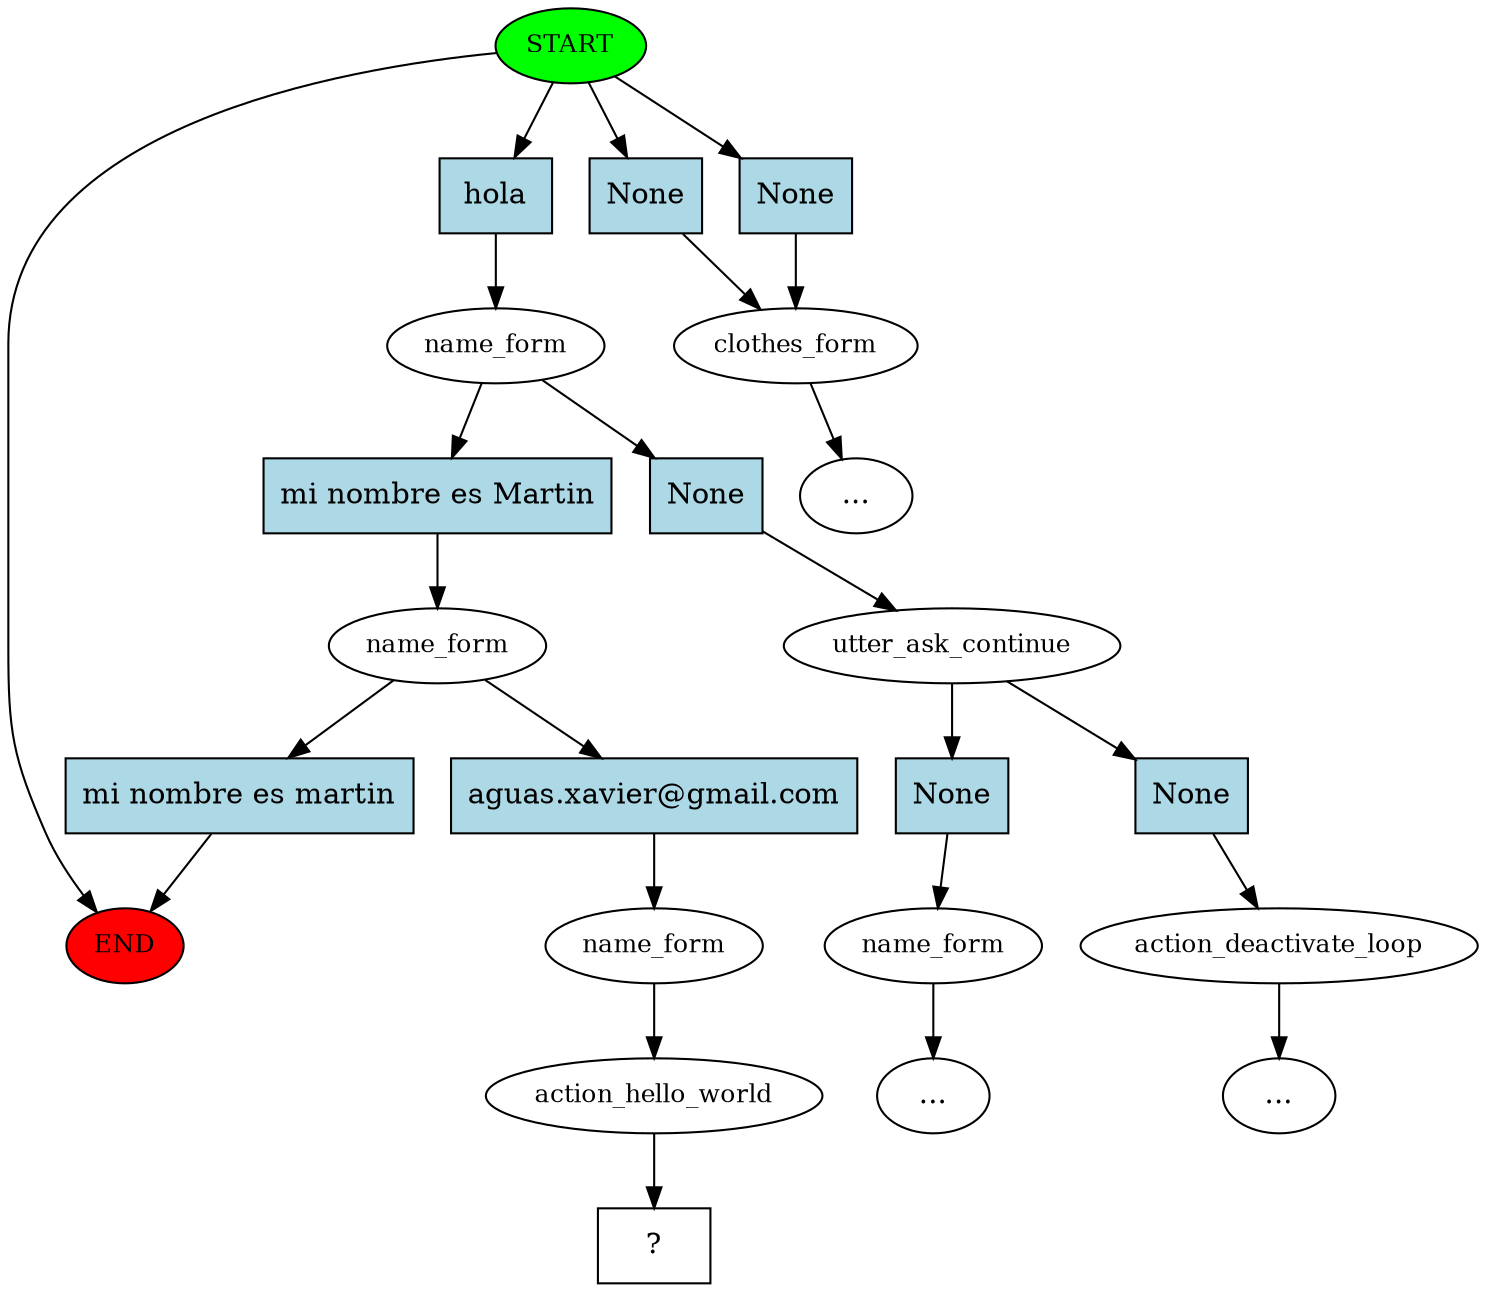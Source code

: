 digraph  {
0 [class="start active", fillcolor=green, fontsize=12, label=START, style=filled];
"-1" [class=end, fillcolor=red, fontsize=12, label=END, style=filled];
1 [class="", fontsize=12, label=clothes_form];
"-5" [class=ellipsis, label="..."];
4 [class=active, fontsize=12, label=name_form];
5 [class="", fontsize=12, label=utter_ask_continue];
6 [class="", fontsize=12, label=name_form];
"-6" [class=ellipsis, label="..."];
9 [class="", fontsize=12, label=action_deactivate_loop];
"-7" [class=ellipsis, label="..."];
11 [class=active, fontsize=12, label=name_form];
14 [class=active, fontsize=12, label=name_form];
15 [class=active, fontsize=12, label=action_hello_world];
16 [class="intent dashed active", label="  ?  ", shape=rect];
17 [class=intent, fillcolor=lightblue, label=None, shape=rect, style=filled];
18 [class=intent, fillcolor=lightblue, label=None, shape=rect, style=filled];
19 [class="intent active", fillcolor=lightblue, label=hola, shape=rect, style=filled];
20 [class=intent, fillcolor=lightblue, label=None, shape=rect, style=filled];
21 [class="intent active", fillcolor=lightblue, label="mi nombre es Martin", shape=rect, style=filled];
22 [class=intent, fillcolor=lightblue, label=None, shape=rect, style=filled];
23 [class=intent, fillcolor=lightblue, label=None, shape=rect, style=filled];
24 [class=intent, fillcolor=lightblue, label="mi nombre es martin", shape=rect, style=filled];
25 [class="intent active", fillcolor=lightblue, label="aguas.xavier@gmail.com", shape=rect, style=filled];
0 -> "-1"  [class="", key=NONE, label=""];
0 -> 17  [class="", key=0];
0 -> 18  [class="", key=0];
0 -> 19  [class=active, key=0];
1 -> "-5"  [class="", key=NONE, label=""];
4 -> 20  [class="", key=0];
4 -> 21  [class=active, key=0];
5 -> 22  [class="", key=0];
5 -> 23  [class="", key=0];
6 -> "-6"  [class="", key=NONE, label=""];
9 -> "-7"  [class="", key=NONE, label=""];
11 -> 24  [class="", key=0];
11 -> 25  [class=active, key=0];
14 -> 15  [class=active, key=NONE, label=""];
15 -> 16  [class=active, key=NONE, label=""];
17 -> 1  [class="", key=0];
18 -> 1  [class="", key=0];
19 -> 4  [class=active, key=0];
20 -> 5  [class="", key=0];
21 -> 11  [class=active, key=0];
22 -> 6  [class="", key=0];
23 -> 9  [class="", key=0];
24 -> "-1"  [class="", key=0];
25 -> 14  [class=active, key=0];
}
